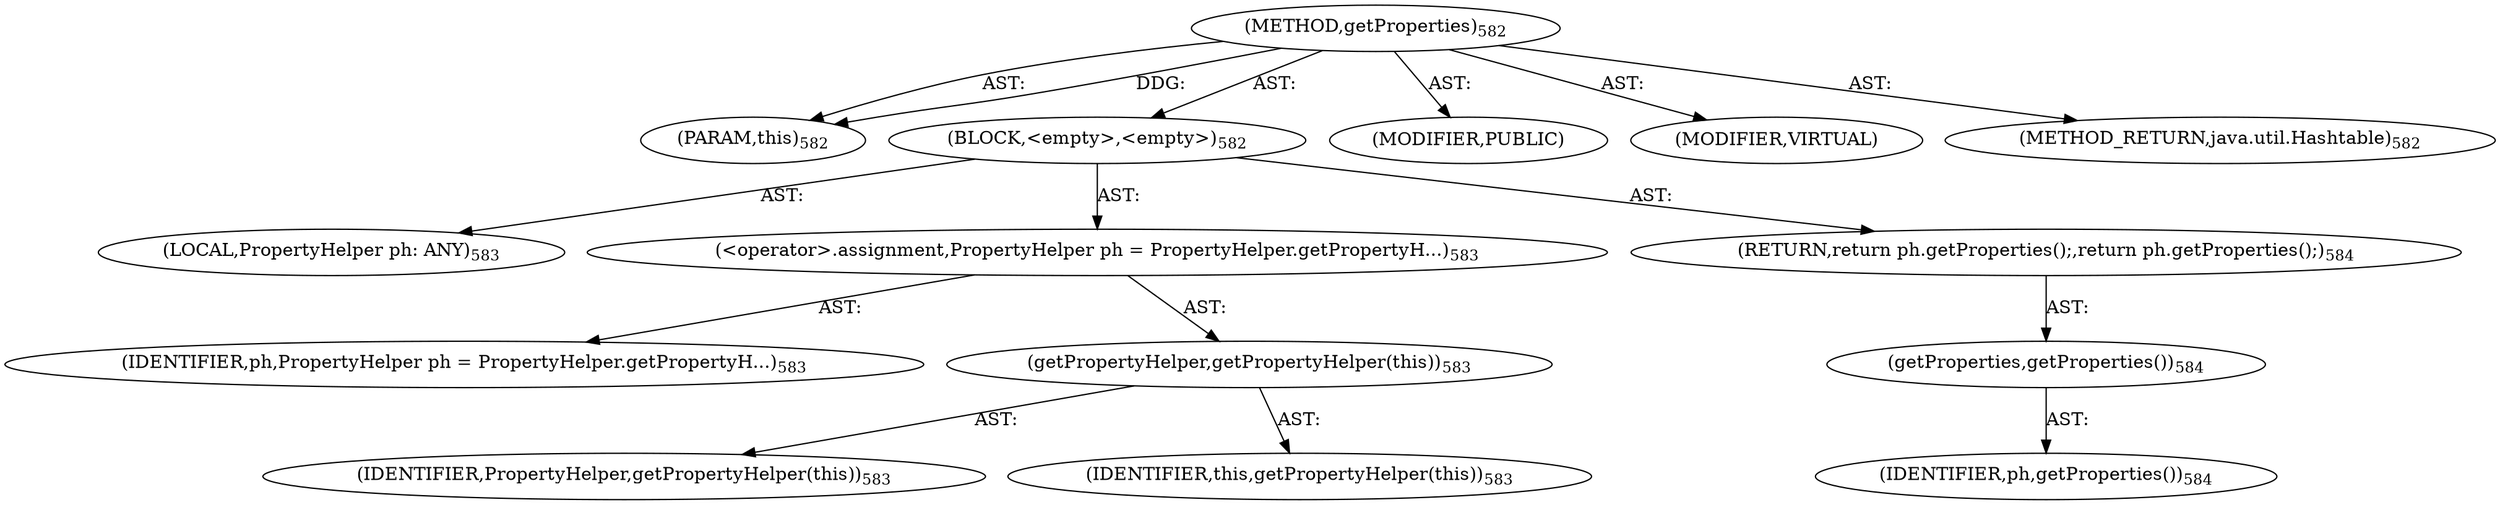 digraph "getProperties" {  
"111669149723" [label = <(METHOD,getProperties)<SUB>582</SUB>> ]
"115964117012" [label = <(PARAM,this)<SUB>582</SUB>> ]
"25769803807" [label = <(BLOCK,&lt;empty&gt;,&lt;empty&gt;)<SUB>582</SUB>> ]
"94489280522" [label = <(LOCAL,PropertyHelper ph: ANY)<SUB>583</SUB>> ]
"30064771209" [label = <(&lt;operator&gt;.assignment,PropertyHelper ph = PropertyHelper.getPropertyH...)<SUB>583</SUB>> ]
"68719476941" [label = <(IDENTIFIER,ph,PropertyHelper ph = PropertyHelper.getPropertyH...)<SUB>583</SUB>> ]
"30064771210" [label = <(getPropertyHelper,getPropertyHelper(this))<SUB>583</SUB>> ]
"68719476942" [label = <(IDENTIFIER,PropertyHelper,getPropertyHelper(this))<SUB>583</SUB>> ]
"68719476761" [label = <(IDENTIFIER,this,getPropertyHelper(this))<SUB>583</SUB>> ]
"146028888074" [label = <(RETURN,return ph.getProperties();,return ph.getProperties();)<SUB>584</SUB>> ]
"30064771211" [label = <(getProperties,getProperties())<SUB>584</SUB>> ]
"68719476943" [label = <(IDENTIFIER,ph,getProperties())<SUB>584</SUB>> ]
"133143986277" [label = <(MODIFIER,PUBLIC)> ]
"133143986278" [label = <(MODIFIER,VIRTUAL)> ]
"128849018907" [label = <(METHOD_RETURN,java.util.Hashtable)<SUB>582</SUB>> ]
  "111669149723" -> "115964117012"  [ label = "AST: "] 
  "111669149723" -> "25769803807"  [ label = "AST: "] 
  "111669149723" -> "133143986277"  [ label = "AST: "] 
  "111669149723" -> "133143986278"  [ label = "AST: "] 
  "111669149723" -> "128849018907"  [ label = "AST: "] 
  "25769803807" -> "94489280522"  [ label = "AST: "] 
  "25769803807" -> "30064771209"  [ label = "AST: "] 
  "25769803807" -> "146028888074"  [ label = "AST: "] 
  "30064771209" -> "68719476941"  [ label = "AST: "] 
  "30064771209" -> "30064771210"  [ label = "AST: "] 
  "30064771210" -> "68719476942"  [ label = "AST: "] 
  "30064771210" -> "68719476761"  [ label = "AST: "] 
  "146028888074" -> "30064771211"  [ label = "AST: "] 
  "30064771211" -> "68719476943"  [ label = "AST: "] 
  "111669149723" -> "115964117012"  [ label = "DDG: "] 
}
